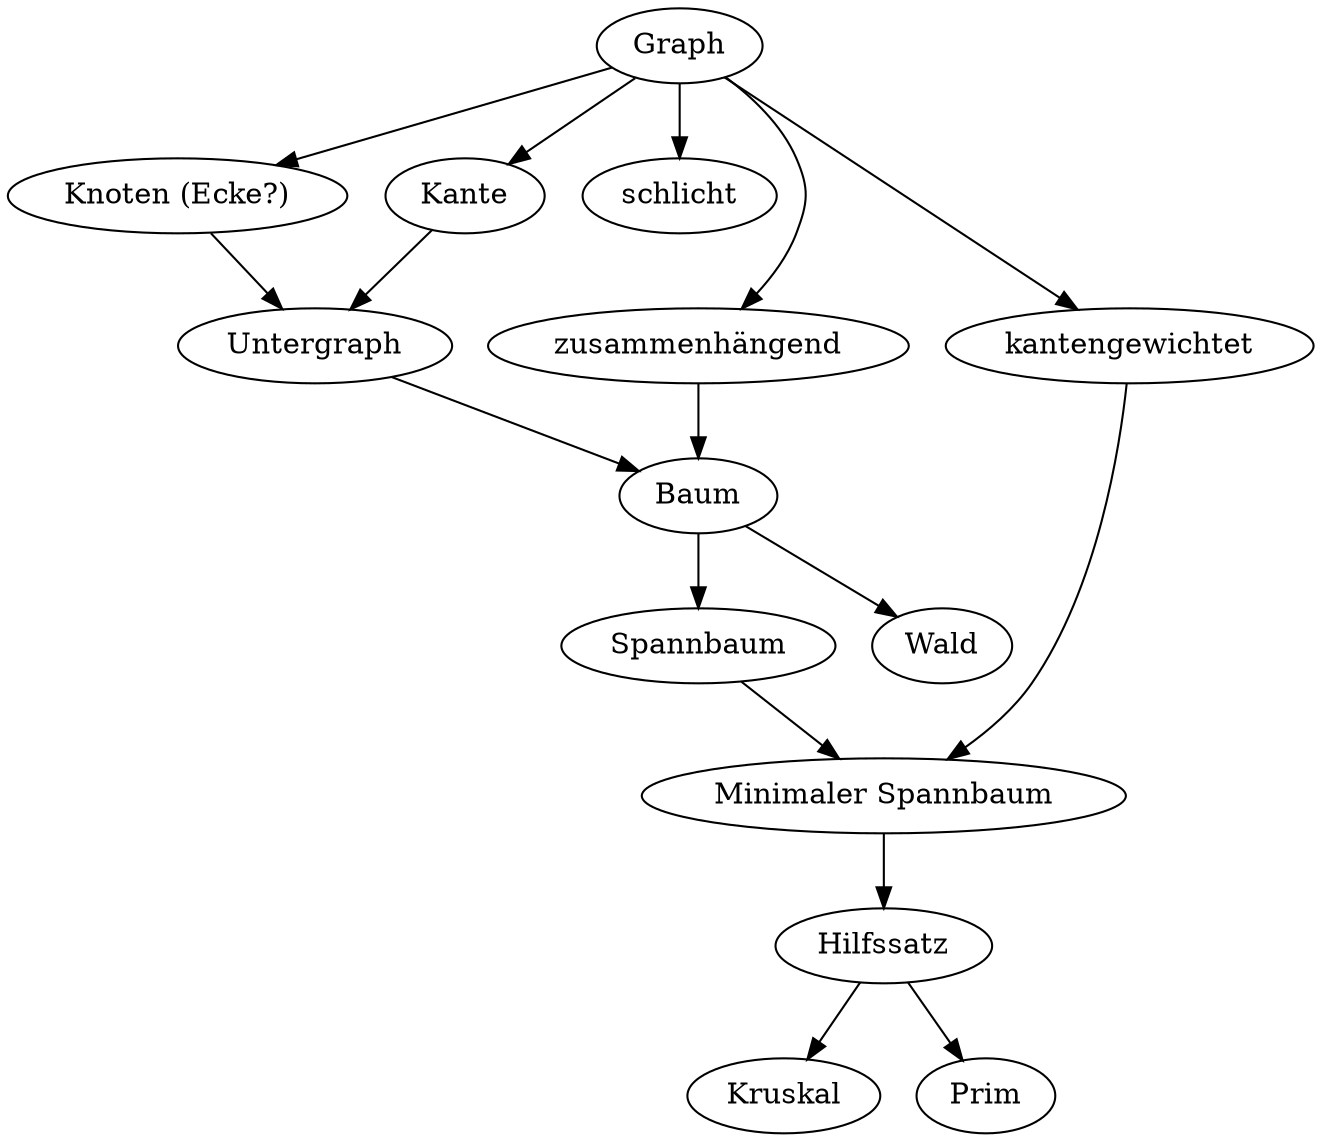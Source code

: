 digraph C {
	"Knoten"  [label="Knoten (Ecke?)"];
	"Graph" -> "Knoten";
	"Graph" -> "Kante";
	"Graph" -> "schlicht";
	"Graph" -> "zusammenhängend";
	"zusammenhängend" -> "Baum";
	"Graph" -> "kantengewichtet";
	"Knoten" -> "Untergraph";
	"Kante" -> "Untergraph";
	"Untergraph" -> "Baum";
	"Baum" -> "Spannbaum";
	"Baum" -> "Wald";
	"Spannbaum" -> "Minimaler Spannbaum";
	"kantengewichtet" -> "Minimaler Spannbaum";
	"Minimaler Spannbaum" -> "Hilfssatz";
	"Hilfssatz" -> "Kruskal";
	"Hilfssatz" -> "Prim";
}
